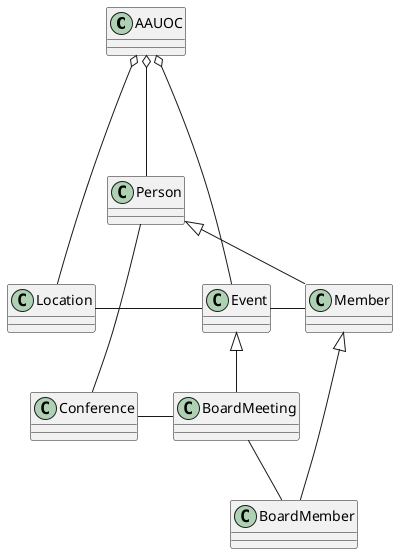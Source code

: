 @startuml

AAUOC o-down--- Location
AAUOC o-down-- Person
AAUOC o-down--- Event
Location -right-  Event
Event -right- Member
Person <|-down- Member
Event <|-- BoardMeeting
Member <|-- BoardMember
BoardMeeting -- BoardMember
Conference -right- BoardMeeting
Conference -up- Person

@enduml